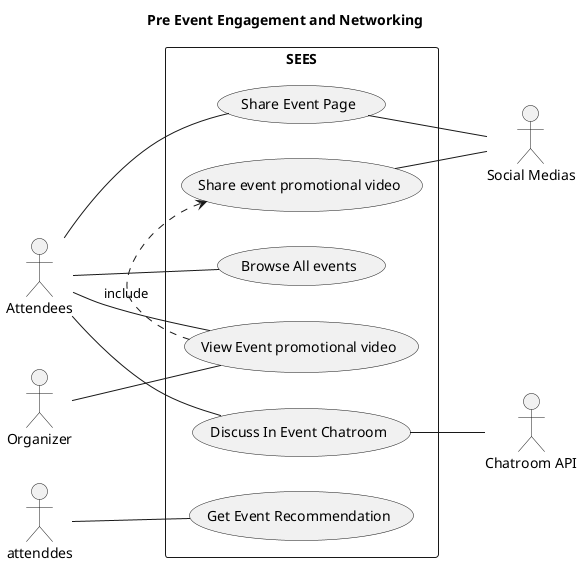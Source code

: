 @startuml
title Pre Event Engagement and Networking

left to right direction

actor "Attendees" as attendees
actor "Organizer" as org
rectangle SEES {
  usecase "View Event promotional video" as promo_vid
  usecase "Share Event Page" as share_event
  usecase "Discuss In Event Chatroom" as eng1
  usecase "Get Event Recommendation" as event_recommend
  usecase "Share event promotional video" as share_vid
  usecase "Browse All events" as browse
}

attendees -- eng1
org -- promo_vid
attendees -- promo_vid
attendees -- share_event
promo_vid .> share_vid : include
attenddes -- event_recommend
attendees -- browse


actor "Chatroom API" as chatroom_api
actor "Social Medias" as soc_med


eng1 -- chatroom_api
share_vid -- soc_med
share_event -- soc_med

@enduml